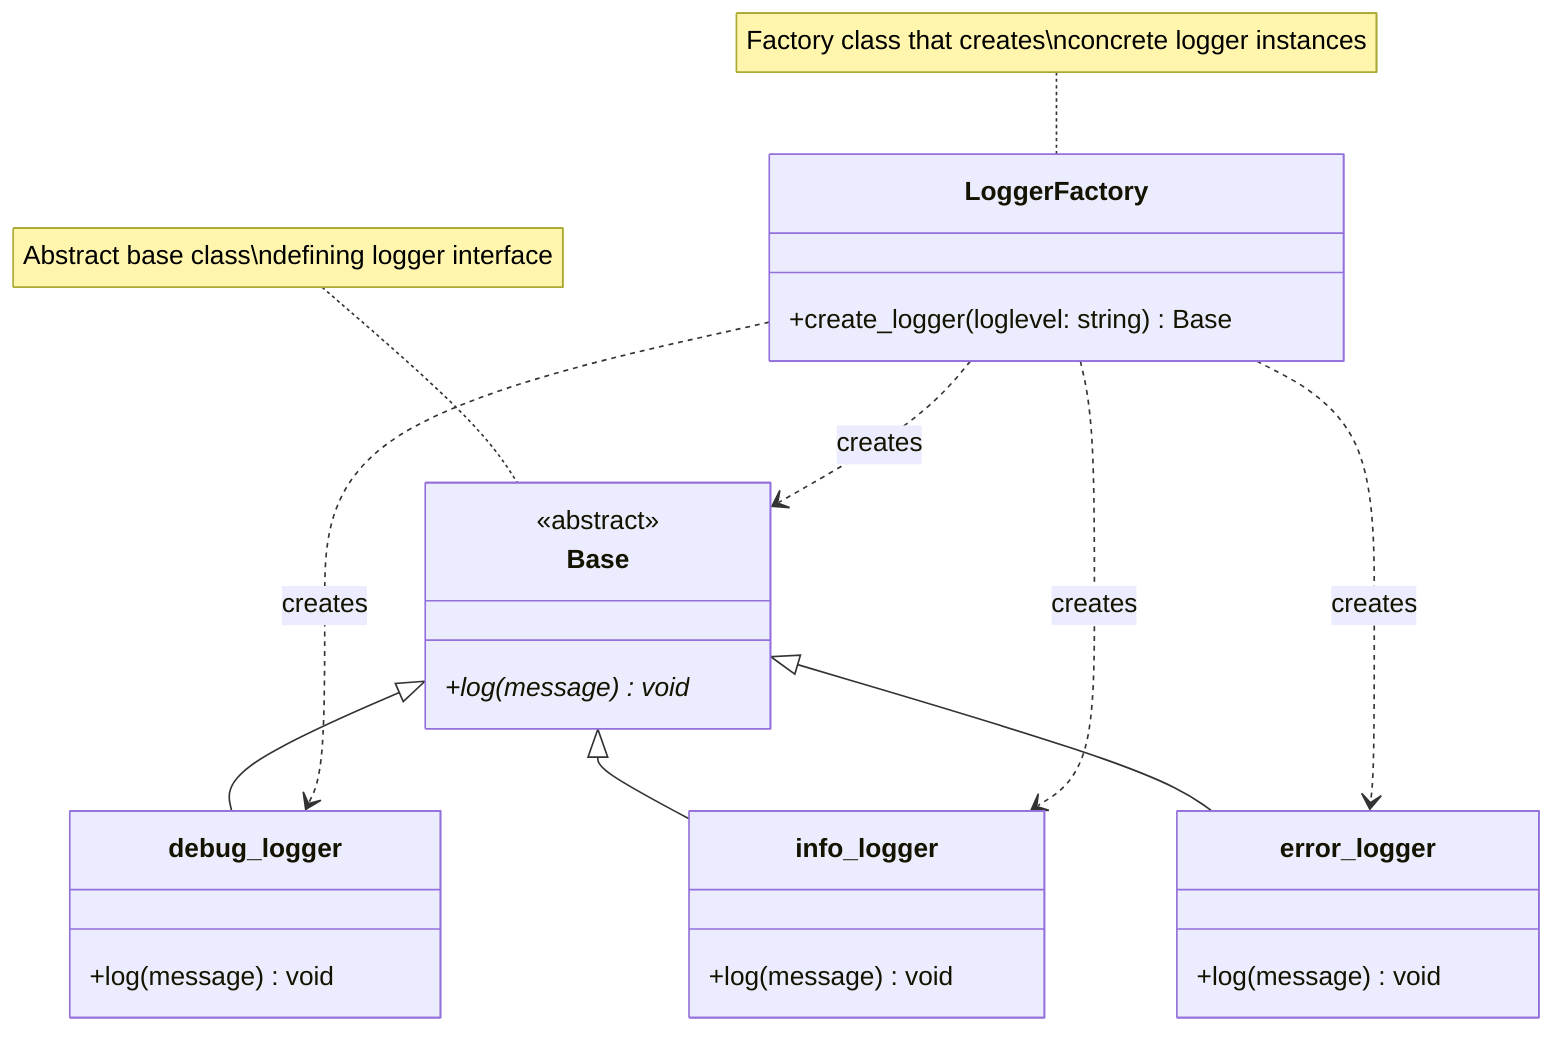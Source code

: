 classDiagram
    class Base {
        <<abstract>>
        +log(message) void*
    }
    
    class debug_logger {
        +log(message) void
    }
    
    class info_logger {
        +log(message) void
    }
    
    class error_logger {
        +log(message) void
    }
    
    class LoggerFactory {
        +create_logger(loglevel: string) Base
    }
    
    Base <|-- debug_logger
    Base <|-- info_logger
    Base <|-- error_logger
    LoggerFactory ..> Base : creates
    LoggerFactory ..> debug_logger : creates
    LoggerFactory ..> info_logger : creates
    LoggerFactory ..> error_logger : creates
    
    note for Base "Abstract base class\ndefining logger interface"
    note for LoggerFactory "Factory class that creates\nconcrete logger instances"